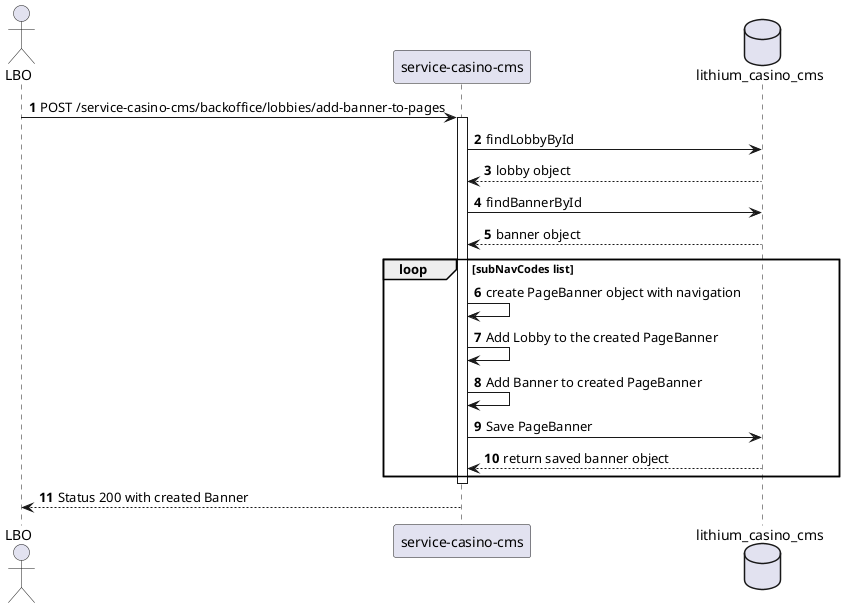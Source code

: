 .Assign banner to a lobby
[plantuml]
----
@startuml
autonumber
    actor LBO as lbo
    participant "service-casino-cms" as svc_cms
    database "lithium_casino_cms" as cms_db

    lbo -> svc_cms: POST /service-casino-cms/backoffice/lobbies/add-banner-to-pages
    activate svc_cms
        svc_cms -> cms_db: findLobbyById
        cms_db --> svc_cms: lobby object
        svc_cms -> cms_db: findBannerById
        cms_db --> svc_cms: banner object
        loop subNavCodes list
            svc_cms -> svc_cms: create PageBanner object with navigation
            svc_cms -> svc_cms: Add Lobby to the created PageBanner
            svc_cms -> svc_cms: Add Banner to created PageBanner
            svc_cms -> cms_db: Save PageBanner
            cms_db --> svc_cms: return saved banner object
        end

    deactivate svc_cms
    svc_cms --> lbo: Status 200 with created Banner

@enduml
----